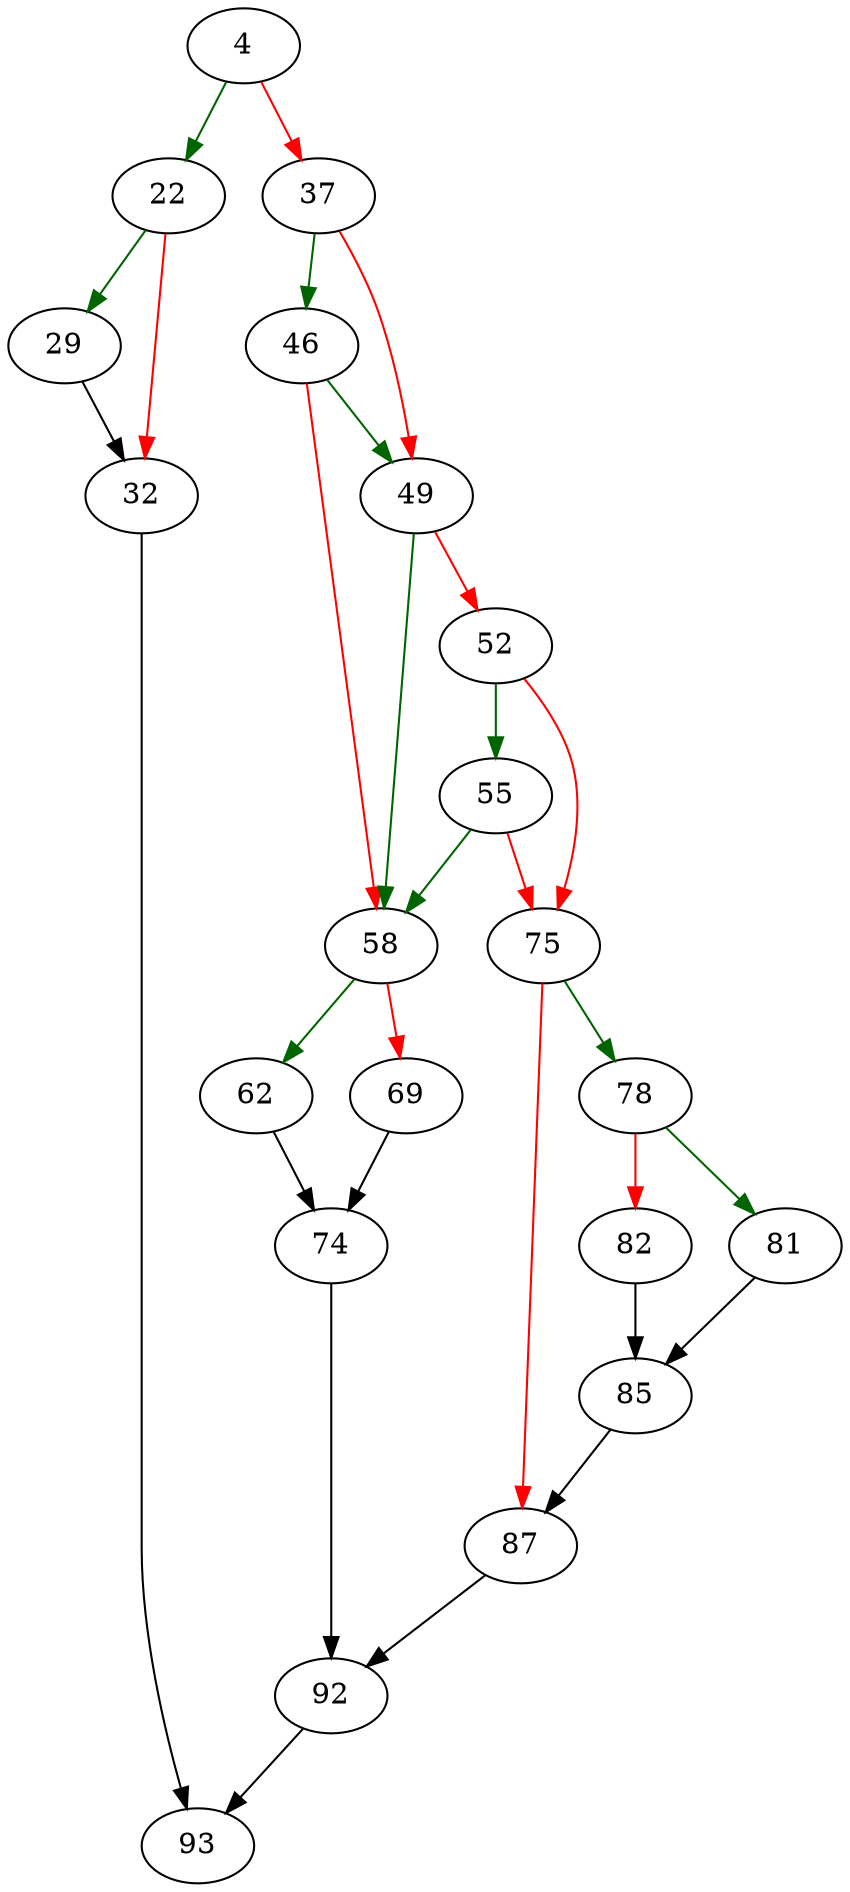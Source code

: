 strict digraph "codeInteger" {
	// Node definitions.
	4 [entry=true];
	22;
	37;
	29;
	32;
	93;
	46;
	49;
	58;
	52;
	55;
	75;
	62;
	69;
	74;
	92;
	78;
	87;
	81;
	82;
	85;

	// Edge definitions.
	4 -> 22 [
		color=darkgreen
		cond=true
	];
	4 -> 37 [
		color=red
		cond=false
	];
	22 -> 29 [
		color=darkgreen
		cond=true
	];
	22 -> 32 [
		color=red
		cond=false
	];
	37 -> 46 [
		color=darkgreen
		cond=true
	];
	37 -> 49 [
		color=red
		cond=false
	];
	29 -> 32;
	32 -> 93;
	46 -> 49 [
		color=darkgreen
		cond=true
	];
	46 -> 58 [
		color=red
		cond=false
	];
	49 -> 58 [
		color=darkgreen
		cond=true
	];
	49 -> 52 [
		color=red
		cond=false
	];
	58 -> 62 [
		color=darkgreen
		cond=true
	];
	58 -> 69 [
		color=red
		cond=false
	];
	52 -> 55 [
		color=darkgreen
		cond=true
	];
	52 -> 75 [
		color=red
		cond=false
	];
	55 -> 58 [
		color=darkgreen
		cond=true
	];
	55 -> 75 [
		color=red
		cond=false
	];
	75 -> 78 [
		color=darkgreen
		cond=true
	];
	75 -> 87 [
		color=red
		cond=false
	];
	62 -> 74;
	69 -> 74;
	74 -> 92;
	92 -> 93;
	78 -> 81 [
		color=darkgreen
		cond=true
	];
	78 -> 82 [
		color=red
		cond=false
	];
	87 -> 92;
	81 -> 85;
	82 -> 85;
	85 -> 87;
}